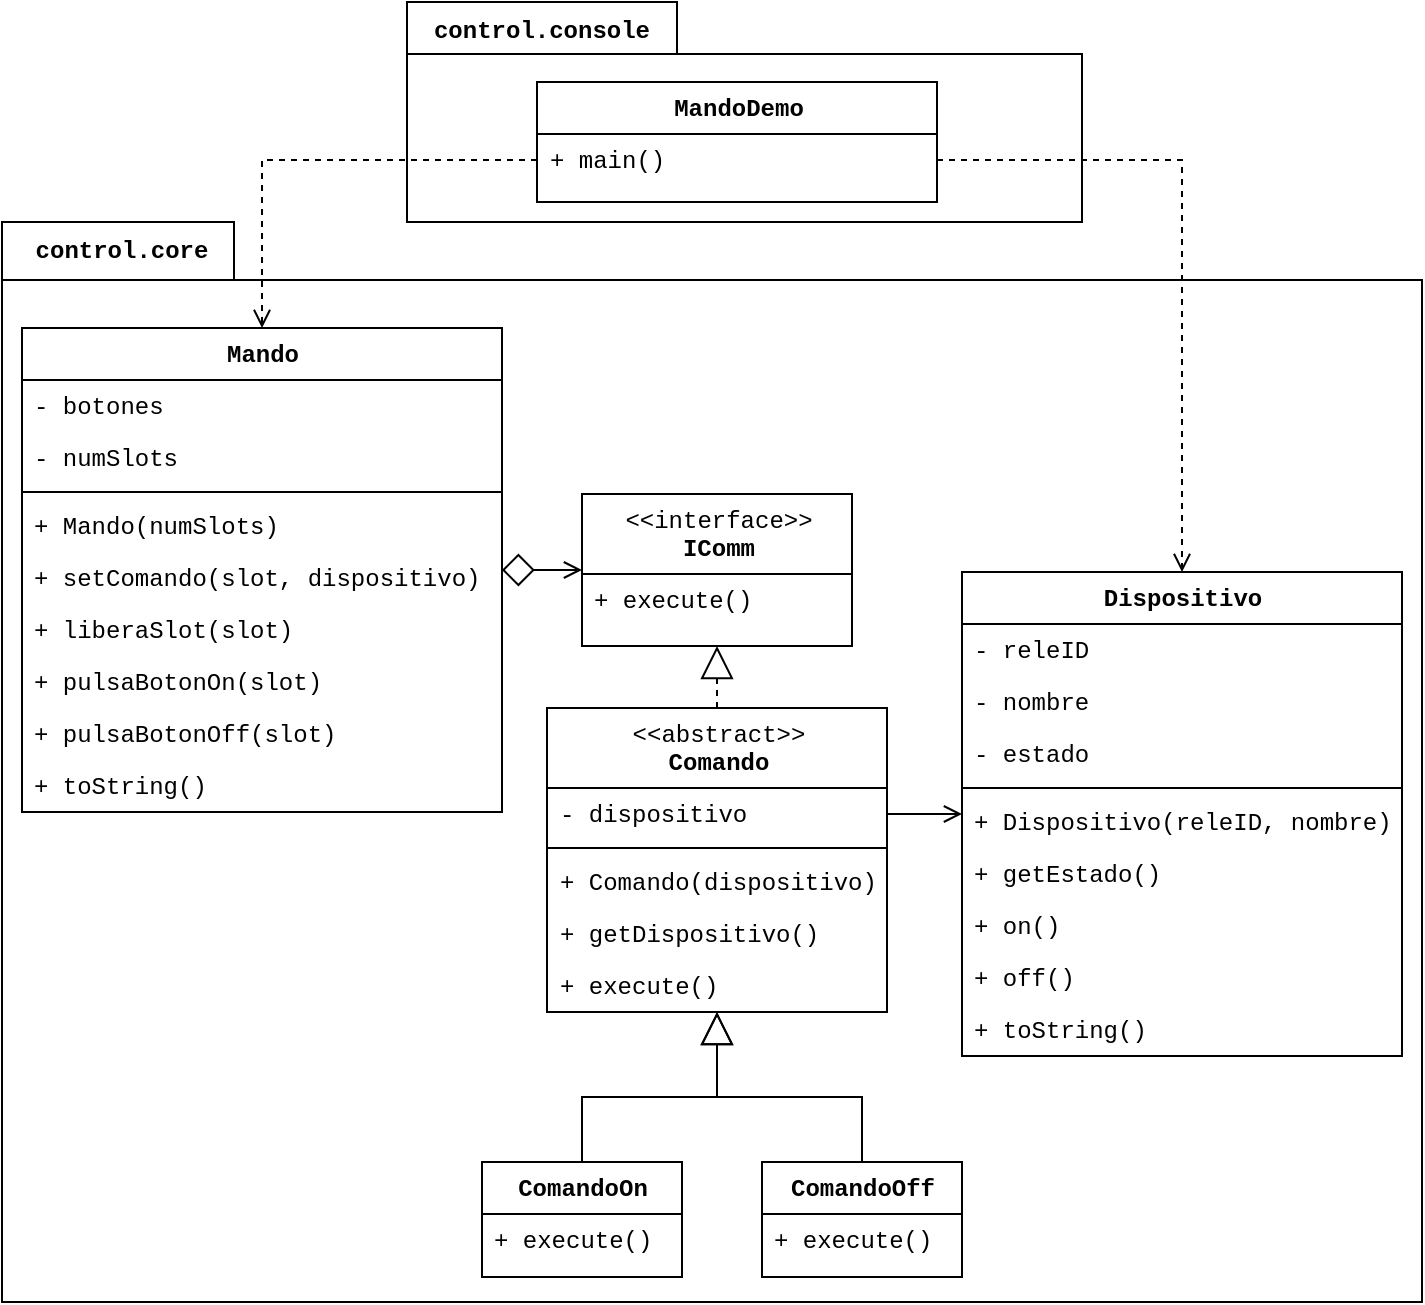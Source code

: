 <mxfile version="12.8.5" type="device"><diagram name="Page-1" id="6133507b-19e7-1e82-6fc7-422aa6c4b21f"><mxGraphModel dx="1035" dy="629" grid="1" gridSize="10" guides="1" tooltips="1" connect="1" arrows="1" fold="1" page="1" pageScale="1" pageWidth="1100" pageHeight="850" background="#ffffff" math="0" shadow="0"><root><mxCell id="0"/><mxCell id="1" parent="0"/><mxCell id="1kTV6Drs6X8S2tikP9-f-2" value="" style="shape=folder;fontStyle=1;spacingTop=10;tabWidth=135;tabHeight=26;tabPosition=left;html=1;" parent="1" vertex="1"><mxGeometry x="312.5" y="40" width="337.5" height="110" as="geometry"/></mxCell><mxCell id="-hpDLnEZG95wHKG14Rdc-1" value="" style="shape=folder;fontStyle=1;spacingTop=10;tabWidth=116;tabHeight=29;tabPosition=left;html=1;fontFamily=Courier New;" parent="1" vertex="1"><mxGeometry x="110" y="150" width="710" height="540" as="geometry"/></mxCell><mxCell id="k4Gq46ZmnG4q5HY4bMzm-15" style="edgeStyle=orthogonalEdgeStyle;rounded=0;orthogonalLoop=1;jettySize=auto;html=1;exitX=0.5;exitY=0;exitDx=0;exitDy=0;endArrow=block;endFill=0;endSize=14;fontFamily=Courier New;" parent="1" source="hTbq626JnpjuCLhztbyR-5" target="k4Gq46ZmnG4q5HY4bMzm-1" edge="1"><mxGeometry relative="1" as="geometry"/></mxCell><mxCell id="hTbq626JnpjuCLhztbyR-5" value="ComandoOn" style="swimlane;html=1;fontStyle=1;align=center;verticalAlign=top;childLayout=stackLayout;horizontal=1;startSize=26;horizontalStack=0;resizeParent=1;resizeLast=0;collapsible=1;marginBottom=0;swimlaneFillColor=#ffffff;rounded=0;shadow=0;comic=0;labelBackgroundColor=none;strokeWidth=1;fillColor=none;fontFamily=Courier New;fontSize=12" parent="1" vertex="1"><mxGeometry x="350" y="620" width="100" height="57.5" as="geometry"/></mxCell><mxCell id="-hpDLnEZG95wHKG14Rdc-6" value="+ execute()" style="text;html=1;strokeColor=none;fillColor=none;align=left;verticalAlign=top;spacingLeft=4;spacingRight=4;whiteSpace=wrap;overflow=hidden;rotatable=0;points=[[0,0.5],[1,0.5]];portConstraint=eastwest;fontFamily=Courier New;" parent="hTbq626JnpjuCLhztbyR-5" vertex="1"><mxGeometry y="26" width="100" height="26" as="geometry"/></mxCell><mxCell id="iVs2XZifFlkdp_exIPpt-6" style="edgeStyle=orthogonalEdgeStyle;rounded=0;orthogonalLoop=1;jettySize=auto;html=1;exitX=0.5;exitY=0;exitDx=0;exitDy=0;entryX=0.5;entryY=1;entryDx=0;entryDy=0;endArrow=block;endFill=0;endSize=14;dashed=1;fontFamily=Courier New;" parent="1" source="k4Gq46ZmnG4q5HY4bMzm-1" target="iVs2XZifFlkdp_exIPpt-1" edge="1"><mxGeometry relative="1" as="geometry"/></mxCell><mxCell id="k4Gq46ZmnG4q5HY4bMzm-1" value="&lt;span style=&quot;font-weight: normal&quot;&gt;&amp;lt;&amp;lt;abstract&amp;gt;&amp;gt;&lt;/span&gt;&lt;br&gt;Comando" style="swimlane;html=1;fontStyle=1;align=center;verticalAlign=top;childLayout=stackLayout;horizontal=1;startSize=40;horizontalStack=0;resizeParent=1;resizeLast=0;collapsible=1;marginBottom=0;swimlaneFillColor=#ffffff;rounded=0;shadow=0;comic=0;labelBackgroundColor=none;strokeWidth=1;fillColor=none;fontFamily=Courier New;fontSize=12" parent="1" vertex="1"><mxGeometry x="382.5" y="393" width="170" height="152" as="geometry"/></mxCell><mxCell id="iVs2XZifFlkdp_exIPpt-5" value="- dispositivo" style="text;html=1;strokeColor=none;fillColor=none;align=left;verticalAlign=top;spacingLeft=4;spacingRight=4;whiteSpace=wrap;overflow=hidden;rotatable=0;points=[[0,0.5],[1,0.5]];portConstraint=eastwest;fontFamily=Courier New;" parent="k4Gq46ZmnG4q5HY4bMzm-1" vertex="1"><mxGeometry y="40" width="170" height="26" as="geometry"/></mxCell><mxCell id="iVs2XZifFlkdp_exIPpt-4" value="" style="line;html=1;strokeWidth=1;fillColor=none;align=left;verticalAlign=middle;spacingTop=-1;spacingLeft=3;spacingRight=3;rotatable=0;labelPosition=right;points=[];portConstraint=eastwest;fontFamily=Courier New;" parent="k4Gq46ZmnG4q5HY4bMzm-1" vertex="1"><mxGeometry y="66" width="170" height="8" as="geometry"/></mxCell><mxCell id="iVs2XZifFlkdp_exIPpt-3" value="+ Comando(dispositivo)" style="text;html=1;strokeColor=none;fillColor=none;align=left;verticalAlign=top;spacingLeft=4;spacingRight=4;whiteSpace=wrap;overflow=hidden;rotatable=0;points=[[0,0.5],[1,0.5]];portConstraint=eastwest;fontFamily=Courier New;" parent="k4Gq46ZmnG4q5HY4bMzm-1" vertex="1"><mxGeometry y="74" width="170" height="26" as="geometry"/></mxCell><mxCell id="nzj0tMXLRuaTXg482sEI-1" value="+ getDispositivo()" style="text;html=1;strokeColor=none;fillColor=none;align=left;verticalAlign=top;spacingLeft=4;spacingRight=4;whiteSpace=wrap;overflow=hidden;rotatable=0;points=[[0,0.5],[1,0.5]];portConstraint=eastwest;fontFamily=Courier New;" parent="k4Gq46ZmnG4q5HY4bMzm-1" vertex="1"><mxGeometry y="100" width="170" height="26" as="geometry"/></mxCell><mxCell id="-hpDLnEZG95wHKG14Rdc-8" value="+ execute()" style="text;html=1;strokeColor=none;fillColor=none;align=left;verticalAlign=top;spacingLeft=4;spacingRight=4;whiteSpace=wrap;overflow=hidden;rotatable=0;points=[[0,0.5],[1,0.5]];portConstraint=eastwest;fontFamily=Courier New;" parent="k4Gq46ZmnG4q5HY4bMzm-1" vertex="1"><mxGeometry y="126" width="170" height="26" as="geometry"/></mxCell><mxCell id="iVs2XZifFlkdp_exIPpt-8" style="edgeStyle=orthogonalEdgeStyle;rounded=0;orthogonalLoop=1;jettySize=auto;html=1;exitX=0.5;exitY=0;exitDx=0;exitDy=0;endArrow=block;endFill=0;endSize=14;fontFamily=Courier New;" parent="1" source="iVs2XZifFlkdp_exIPpt-7" target="k4Gq46ZmnG4q5HY4bMzm-1" edge="1"><mxGeometry relative="1" as="geometry"/></mxCell><mxCell id="iVs2XZifFlkdp_exIPpt-7" value="ComandoOff" style="swimlane;html=1;fontStyle=1;align=center;verticalAlign=top;childLayout=stackLayout;horizontal=1;startSize=26;horizontalStack=0;resizeParent=1;resizeLast=0;collapsible=1;marginBottom=0;swimlaneFillColor=#ffffff;rounded=0;shadow=0;comic=0;labelBackgroundColor=none;strokeWidth=1;fillColor=none;fontFamily=Courier New;fontSize=12" parent="1" vertex="1"><mxGeometry x="490" y="620" width="100" height="57.5" as="geometry"/></mxCell><mxCell id="-hpDLnEZG95wHKG14Rdc-7" value="+ execute()" style="text;html=1;strokeColor=none;fillColor=none;align=left;verticalAlign=top;spacingLeft=4;spacingRight=4;whiteSpace=wrap;overflow=hidden;rotatable=0;points=[[0,0.5],[1,0.5]];portConstraint=eastwest;fontFamily=Courier New;" parent="iVs2XZifFlkdp_exIPpt-7" vertex="1"><mxGeometry y="26" width="100" height="26" as="geometry"/></mxCell><mxCell id="iVs2XZifFlkdp_exIPpt-24" style="edgeStyle=orthogonalEdgeStyle;rounded=0;orthogonalLoop=1;jettySize=auto;html=1;endArrow=open;endFill=0;endSize=7;startArrow=diamond;startFill=0;startSize=14;fontFamily=Courier New;" parent="1" source="iVs2XZifFlkdp_exIPpt-9" target="iVs2XZifFlkdp_exIPpt-1" edge="1"><mxGeometry relative="1" as="geometry"><mxPoint x="330" y="472.5" as="sourcePoint"/></mxGeometry></mxCell><mxCell id="iVs2XZifFlkdp_exIPpt-9" value="Mando" style="swimlane;html=1;fontStyle=1;align=center;verticalAlign=top;childLayout=stackLayout;horizontal=1;startSize=26;horizontalStack=0;resizeParent=1;resizeLast=0;collapsible=1;marginBottom=0;swimlaneFillColor=#ffffff;rounded=0;shadow=0;comic=0;labelBackgroundColor=none;strokeWidth=1;fillColor=none;fontFamily=Courier New;fontSize=12" parent="1" vertex="1"><mxGeometry x="120" y="203" width="240" height="242" as="geometry"/></mxCell><mxCell id="iVs2XZifFlkdp_exIPpt-10" value="- botones" style="text;html=1;strokeColor=none;fillColor=none;align=left;verticalAlign=top;spacingLeft=4;spacingRight=4;whiteSpace=wrap;overflow=hidden;rotatable=0;points=[[0,0.5],[1,0.5]];portConstraint=eastwest;fontFamily=Courier New;" parent="iVs2XZifFlkdp_exIPpt-9" vertex="1"><mxGeometry y="26" width="240" height="26" as="geometry"/></mxCell><mxCell id="iVs2XZifFlkdp_exIPpt-15" value="- numSlots" style="text;html=1;strokeColor=none;fillColor=none;align=left;verticalAlign=top;spacingLeft=4;spacingRight=4;whiteSpace=wrap;overflow=hidden;rotatable=0;points=[[0,0.5],[1,0.5]];portConstraint=eastwest;fontFamily=Courier New;" parent="iVs2XZifFlkdp_exIPpt-9" vertex="1"><mxGeometry y="52" width="240" height="26" as="geometry"/></mxCell><mxCell id="iVs2XZifFlkdp_exIPpt-11" value="" style="line;html=1;strokeWidth=1;fillColor=none;align=left;verticalAlign=middle;spacingTop=-1;spacingLeft=3;spacingRight=3;rotatable=0;labelPosition=right;points=[];portConstraint=eastwest;fontFamily=Courier New;" parent="iVs2XZifFlkdp_exIPpt-9" vertex="1"><mxGeometry y="78" width="240" height="8" as="geometry"/></mxCell><mxCell id="N-lpT6q--TIIAW8voMZm-1" value="+ Mando(numSlots)" style="text;html=1;strokeColor=none;fillColor=none;align=left;verticalAlign=top;spacingLeft=4;spacingRight=4;whiteSpace=wrap;overflow=hidden;rotatable=0;points=[[0,0.5],[1,0.5]];portConstraint=eastwest;fontFamily=Courier New;" parent="iVs2XZifFlkdp_exIPpt-9" vertex="1"><mxGeometry y="86" width="240" height="26" as="geometry"/></mxCell><mxCell id="iVs2XZifFlkdp_exIPpt-12" value="+ setComando(slot, dispositivo)" style="text;html=1;strokeColor=none;fillColor=none;align=left;verticalAlign=top;spacingLeft=4;spacingRight=4;whiteSpace=wrap;overflow=hidden;rotatable=0;points=[[0,0.5],[1,0.5]];portConstraint=eastwest;fontFamily=Courier New;" parent="iVs2XZifFlkdp_exIPpt-9" vertex="1"><mxGeometry y="112" width="240" height="26" as="geometry"/></mxCell><mxCell id="gmMY9Q3aiQn6Qzj76brC-1" value="+ liberaSlot(slot)" style="text;html=1;strokeColor=none;fillColor=none;align=left;verticalAlign=top;spacingLeft=4;spacingRight=4;whiteSpace=wrap;overflow=hidden;rotatable=0;points=[[0,0.5],[1,0.5]];portConstraint=eastwest;fontFamily=Courier New;" vertex="1" parent="iVs2XZifFlkdp_exIPpt-9"><mxGeometry y="138" width="240" height="26" as="geometry"/></mxCell><mxCell id="iVs2XZifFlkdp_exIPpt-13" value="+ pulsaBotonOn(slot)" style="text;html=1;strokeColor=none;fillColor=none;align=left;verticalAlign=top;spacingLeft=4;spacingRight=4;whiteSpace=wrap;overflow=hidden;rotatable=0;points=[[0,0.5],[1,0.5]];portConstraint=eastwest;fontFamily=Courier New;" parent="iVs2XZifFlkdp_exIPpt-9" vertex="1"><mxGeometry y="164" width="240" height="26" as="geometry"/></mxCell><mxCell id="iVs2XZifFlkdp_exIPpt-14" value="+ pulsaBotonOff(slot)" style="text;html=1;strokeColor=none;fillColor=none;align=left;verticalAlign=top;spacingLeft=4;spacingRight=4;whiteSpace=wrap;overflow=hidden;rotatable=0;points=[[0,0.5],[1,0.5]];portConstraint=eastwest;fontFamily=Courier New;" parent="iVs2XZifFlkdp_exIPpt-9" vertex="1"><mxGeometry y="190" width="240" height="26" as="geometry"/></mxCell><mxCell id="nzj0tMXLRuaTXg482sEI-4" value="+ toString()" style="text;html=1;strokeColor=none;fillColor=none;align=left;verticalAlign=top;spacingLeft=4;spacingRight=4;whiteSpace=wrap;overflow=hidden;rotatable=0;points=[[0,0.5],[1,0.5]];portConstraint=eastwest;fontFamily=Courier New;" parent="iVs2XZifFlkdp_exIPpt-9" vertex="1"><mxGeometry y="216" width="240" height="26" as="geometry"/></mxCell><mxCell id="iVs2XZifFlkdp_exIPpt-16" value="Dispositivo" style="swimlane;html=1;fontStyle=1;align=center;verticalAlign=top;childLayout=stackLayout;horizontal=1;startSize=26;horizontalStack=0;resizeParent=1;resizeLast=0;collapsible=1;marginBottom=0;swimlaneFillColor=#ffffff;rounded=0;shadow=0;comic=0;labelBackgroundColor=none;strokeWidth=1;fillColor=none;fontFamily=Courier New;fontSize=12" parent="1" vertex="1"><mxGeometry x="590" y="325" width="220" height="242" as="geometry"/></mxCell><mxCell id="iVs2XZifFlkdp_exIPpt-17" value="- releID" style="text;html=1;strokeColor=none;fillColor=none;align=left;verticalAlign=top;spacingLeft=4;spacingRight=4;whiteSpace=wrap;overflow=hidden;rotatable=0;points=[[0,0.5],[1,0.5]];portConstraint=eastwest;fontFamily=Courier New;" parent="iVs2XZifFlkdp_exIPpt-16" vertex="1"><mxGeometry y="26" width="220" height="26" as="geometry"/></mxCell><mxCell id="iVs2XZifFlkdp_exIPpt-18" value="- nombre" style="text;html=1;strokeColor=none;fillColor=none;align=left;verticalAlign=top;spacingLeft=4;spacingRight=4;whiteSpace=wrap;overflow=hidden;rotatable=0;points=[[0,0.5],[1,0.5]];portConstraint=eastwest;fontFamily=Courier New;" parent="iVs2XZifFlkdp_exIPpt-16" vertex="1"><mxGeometry y="52" width="220" height="26" as="geometry"/></mxCell><mxCell id="nzj0tMXLRuaTXg482sEI-2" value="- estado" style="text;html=1;strokeColor=none;fillColor=none;align=left;verticalAlign=top;spacingLeft=4;spacingRight=4;whiteSpace=wrap;overflow=hidden;rotatable=0;points=[[0,0.5],[1,0.5]];portConstraint=eastwest;fontFamily=Courier New;" parent="iVs2XZifFlkdp_exIPpt-16" vertex="1"><mxGeometry y="78" width="220" height="26" as="geometry"/></mxCell><mxCell id="iVs2XZifFlkdp_exIPpt-19" value="" style="line;html=1;strokeWidth=1;fillColor=none;align=left;verticalAlign=middle;spacingTop=-1;spacingLeft=3;spacingRight=3;rotatable=0;labelPosition=right;points=[];portConstraint=eastwest;fontFamily=Courier New;" parent="iVs2XZifFlkdp_exIPpt-16" vertex="1"><mxGeometry y="104" width="220" height="8" as="geometry"/></mxCell><mxCell id="iVs2XZifFlkdp_exIPpt-20" value="+ Dispositivo(releID, nombre)" style="text;html=1;strokeColor=none;fillColor=none;align=left;verticalAlign=top;spacingLeft=4;spacingRight=4;whiteSpace=wrap;overflow=hidden;rotatable=0;points=[[0,0.5],[1,0.5]];portConstraint=eastwest;fontFamily=Courier New;" parent="iVs2XZifFlkdp_exIPpt-16" vertex="1"><mxGeometry y="112" width="220" height="26" as="geometry"/></mxCell><mxCell id="nzj0tMXLRuaTXg482sEI-3" value="+ getEstado()" style="text;html=1;strokeColor=none;fillColor=none;align=left;verticalAlign=top;spacingLeft=4;spacingRight=4;whiteSpace=wrap;overflow=hidden;rotatable=0;points=[[0,0.5],[1,0.5]];portConstraint=eastwest;fontFamily=Courier New;" parent="iVs2XZifFlkdp_exIPpt-16" vertex="1"><mxGeometry y="138" width="220" height="26" as="geometry"/></mxCell><mxCell id="iVs2XZifFlkdp_exIPpt-21" value="+ on()" style="text;html=1;strokeColor=none;fillColor=none;align=left;verticalAlign=top;spacingLeft=4;spacingRight=4;whiteSpace=wrap;overflow=hidden;rotatable=0;points=[[0,0.5],[1,0.5]];portConstraint=eastwest;fontFamily=Courier New;" parent="iVs2XZifFlkdp_exIPpt-16" vertex="1"><mxGeometry y="164" width="220" height="26" as="geometry"/></mxCell><mxCell id="iVs2XZifFlkdp_exIPpt-22" value="+ off()" style="text;html=1;strokeColor=none;fillColor=none;align=left;verticalAlign=top;spacingLeft=4;spacingRight=4;whiteSpace=wrap;overflow=hidden;rotatable=0;points=[[0,0.5],[1,0.5]];portConstraint=eastwest;fontFamily=Courier New;" parent="iVs2XZifFlkdp_exIPpt-16" vertex="1"><mxGeometry y="190" width="220" height="26" as="geometry"/></mxCell><mxCell id="nzj0tMXLRuaTXg482sEI-5" value="+ toString()" style="text;html=1;strokeColor=none;fillColor=none;align=left;verticalAlign=top;spacingLeft=4;spacingRight=4;whiteSpace=wrap;overflow=hidden;rotatable=0;points=[[0,0.5],[1,0.5]];portConstraint=eastwest;fontFamily=Courier New;" parent="iVs2XZifFlkdp_exIPpt-16" vertex="1"><mxGeometry y="216" width="220" height="26" as="geometry"/></mxCell><mxCell id="iVs2XZifFlkdp_exIPpt-23" style="edgeStyle=orthogonalEdgeStyle;rounded=0;orthogonalLoop=1;jettySize=auto;html=1;exitX=1;exitY=0.5;exitDx=0;exitDy=0;endArrow=open;endFill=0;endSize=7;fontFamily=Courier New;" parent="1" source="iVs2XZifFlkdp_exIPpt-5" target="iVs2XZifFlkdp_exIPpt-16" edge="1"><mxGeometry relative="1" as="geometry"/></mxCell><mxCell id="iVs2XZifFlkdp_exIPpt-25" value="MandoDemo" style="swimlane;html=1;fontStyle=1;align=center;verticalAlign=top;childLayout=stackLayout;horizontal=1;startSize=26;horizontalStack=0;resizeParent=1;resizeLast=0;collapsible=1;marginBottom=0;swimlaneFillColor=#ffffff;rounded=0;shadow=0;comic=0;labelBackgroundColor=none;strokeWidth=1;fillColor=none;fontFamily=Courier New;fontSize=12" parent="1" vertex="1"><mxGeometry x="377.5" y="80" width="200" height="60" as="geometry"/></mxCell><mxCell id="iVs2XZifFlkdp_exIPpt-29" value="+ main()" style="text;html=1;strokeColor=none;fillColor=none;align=left;verticalAlign=top;spacingLeft=4;spacingRight=4;whiteSpace=wrap;overflow=hidden;rotatable=0;points=[[0,0.5],[1,0.5]];portConstraint=eastwest;fontFamily=Courier New;" parent="iVs2XZifFlkdp_exIPpt-25" vertex="1"><mxGeometry y="26" width="200" height="26" as="geometry"/></mxCell><mxCell id="iVs2XZifFlkdp_exIPpt-32" style="edgeStyle=orthogonalEdgeStyle;rounded=0;orthogonalLoop=1;jettySize=auto;html=1;exitX=0;exitY=0.5;exitDx=0;exitDy=0;startArrow=none;startFill=0;startSize=14;endArrow=open;endFill=0;endSize=7;dashed=1;fontFamily=Courier New;" parent="1" source="iVs2XZifFlkdp_exIPpt-29" target="iVs2XZifFlkdp_exIPpt-9" edge="1"><mxGeometry relative="1" as="geometry"/></mxCell><mxCell id="iVs2XZifFlkdp_exIPpt-33" style="edgeStyle=orthogonalEdgeStyle;rounded=0;orthogonalLoop=1;jettySize=auto;html=1;entryX=0.5;entryY=0;entryDx=0;entryDy=0;dashed=1;startArrow=none;startFill=0;startSize=14;endArrow=open;endFill=0;endSize=7;fontFamily=Courier New;" parent="1" source="iVs2XZifFlkdp_exIPpt-29" target="iVs2XZifFlkdp_exIPpt-16" edge="1"><mxGeometry relative="1" as="geometry"/></mxCell><mxCell id="-hpDLnEZG95wHKG14Rdc-3" value="&lt;b&gt;control.core&lt;/b&gt;" style="text;html=1;strokeColor=none;fillColor=none;align=center;verticalAlign=middle;whiteSpace=wrap;rounded=0;fontFamily=Courier New;" parent="1" vertex="1"><mxGeometry x="150" y="150" width="40" height="30" as="geometry"/></mxCell><mxCell id="1kTV6Drs6X8S2tikP9-f-3" value="&lt;b&gt;control.console&lt;/b&gt;" style="text;html=1;strokeColor=none;fillColor=none;align=center;verticalAlign=middle;whiteSpace=wrap;rounded=0;fontFamily=Courier New;" parent="1" vertex="1"><mxGeometry x="360" y="40" width="40" height="30" as="geometry"/></mxCell><mxCell id="iVs2XZifFlkdp_exIPpt-1" value="&lt;span style=&quot;font-weight: normal&quot;&gt;&amp;lt;&amp;lt;interface&amp;gt;&amp;gt;&lt;/span&gt;&lt;br&gt;IComm" style="swimlane;html=1;fontStyle=1;align=center;verticalAlign=top;childLayout=stackLayout;horizontal=1;startSize=40;horizontalStack=0;resizeParent=1;resizeLast=0;collapsible=1;marginBottom=0;swimlaneFillColor=#ffffff;rounded=0;shadow=0;comic=0;labelBackgroundColor=none;strokeWidth=1;fillColor=none;fontFamily=Courier New;fontSize=12" parent="1" vertex="1"><mxGeometry x="400" y="286" width="135" height="76" as="geometry"/></mxCell><mxCell id="iVs2XZifFlkdp_exIPpt-2" value="+ execute()" style="text;html=1;strokeColor=none;fillColor=none;align=left;verticalAlign=top;spacingLeft=4;spacingRight=4;whiteSpace=wrap;overflow=hidden;rotatable=0;points=[[0,0.5],[1,0.5]];portConstraint=eastwest;fontFamily=Courier New;" parent="iVs2XZifFlkdp_exIPpt-1" vertex="1"><mxGeometry y="40" width="135" height="26" as="geometry"/></mxCell></root></mxGraphModel></diagram></mxfile>